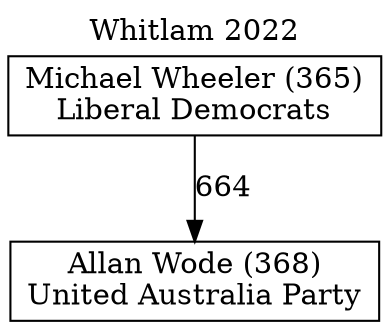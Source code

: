 // House preference flow
digraph "Allan Wode (368)_Whitlam_2022" {
	graph [label="Whitlam 2022" labelloc=t mclimit=10]
	node [shape=box]
	"Allan Wode (368)" [label="Allan Wode (368)
United Australia Party"]
	"Michael Wheeler (365)" [label="Michael Wheeler (365)
Liberal Democrats"]
	"Michael Wheeler (365)" -> "Allan Wode (368)" [label=664]
}
